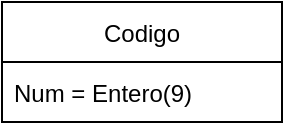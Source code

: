 <mxfile version="20.4.1" type="github">
  <diagram id="sgHZVb4Lc6Njn4X_Mks3" name="Página-1">
    <mxGraphModel dx="1108" dy="1623" grid="1" gridSize="10" guides="1" tooltips="1" connect="1" arrows="1" fold="1" page="1" pageScale="1" pageWidth="827" pageHeight="1169" math="0" shadow="0">
      <root>
        <mxCell id="0" />
        <mxCell id="1" parent="0" />
        <mxCell id="5EtV0ziW0a3PA3CSQ0F3-5" value="Codigo" style="swimlane;fontStyle=0;childLayout=stackLayout;horizontal=1;startSize=30;horizontalStack=0;resizeParent=1;resizeParentMax=0;resizeLast=0;collapsible=1;marginBottom=0;" vertex="1" parent="1">
          <mxGeometry x="210" y="-280" width="140" height="60" as="geometry" />
        </mxCell>
        <mxCell id="5EtV0ziW0a3PA3CSQ0F3-6" value="Num = Entero(9)" style="text;strokeColor=none;fillColor=none;align=left;verticalAlign=middle;spacingLeft=4;spacingRight=4;overflow=hidden;points=[[0,0.5],[1,0.5]];portConstraint=eastwest;rotatable=0;" vertex="1" parent="5EtV0ziW0a3PA3CSQ0F3-5">
          <mxGeometry y="30" width="140" height="30" as="geometry" />
        </mxCell>
      </root>
    </mxGraphModel>
  </diagram>
</mxfile>
